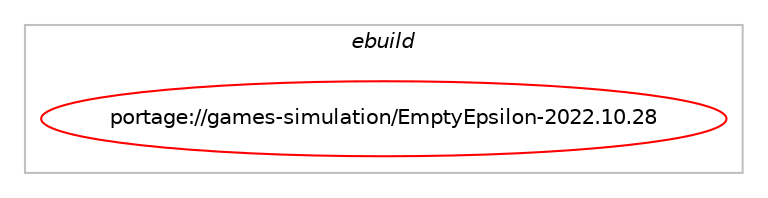 digraph prolog {

# *************
# Graph options
# *************

newrank=true;
concentrate=true;
compound=true;
graph [rankdir=LR,fontname=Helvetica,fontsize=10,ranksep=1.5];#, ranksep=2.5, nodesep=0.2];
edge  [arrowhead=vee];
node  [fontname=Helvetica,fontsize=10];

# **********
# The ebuild
# **********

subgraph cluster_leftcol {
color=gray;
label=<<i>ebuild</i>>;
id [label="portage://games-simulation/EmptyEpsilon-2022.10.28", color=red, width=4, href="../games-simulation/EmptyEpsilon-2022.10.28.svg"];
}

# ****************
# The dependencies
# ****************

subgraph cluster_midcol {
color=gray;
label=<<i>dependencies</i>>;
subgraph cluster_compile {
fillcolor="#eeeeee";
style=filled;
label=<<i>compile</i>>;
# *** BEGIN UNKNOWN DEPENDENCY TYPE (TODO) ***
# id -> equal(package_dependency(portage://games-simulation/EmptyEpsilon-2022.10.28,install,no,dev-cpp,nlohmann_json,none,[,,],[],[]))
# *** END UNKNOWN DEPENDENCY TYPE (TODO) ***

# *** BEGIN UNKNOWN DEPENDENCY TYPE (TODO) ***
# id -> equal(package_dependency(portage://games-simulation/EmptyEpsilon-2022.10.28,install,no,media-libs,freetype,none,[,,],[],[]))
# *** END UNKNOWN DEPENDENCY TYPE (TODO) ***

# *** BEGIN UNKNOWN DEPENDENCY TYPE (TODO) ***
# id -> equal(package_dependency(portage://games-simulation/EmptyEpsilon-2022.10.28,install,no,media-libs,glm,greaterequal,[0.9.9.8,,,0.9.9.8],[],[]))
# *** END UNKNOWN DEPENDENCY TYPE (TODO) ***

# *** BEGIN UNKNOWN DEPENDENCY TYPE (TODO) ***
# id -> equal(package_dependency(portage://games-simulation/EmptyEpsilon-2022.10.28,install,no,media-libs,libsdl2,none,[,,],[],[]))
# *** END UNKNOWN DEPENDENCY TYPE (TODO) ***

}
subgraph cluster_compileandrun {
fillcolor="#eeeeee";
style=filled;
label=<<i>compile and run</i>>;
}
subgraph cluster_run {
fillcolor="#eeeeee";
style=filled;
label=<<i>run</i>>;
# *** BEGIN UNKNOWN DEPENDENCY TYPE (TODO) ***
# id -> equal(package_dependency(portage://games-simulation/EmptyEpsilon-2022.10.28,run,no,dev-cpp,nlohmann_json,none,[,,],[],[]))
# *** END UNKNOWN DEPENDENCY TYPE (TODO) ***

# *** BEGIN UNKNOWN DEPENDENCY TYPE (TODO) ***
# id -> equal(package_dependency(portage://games-simulation/EmptyEpsilon-2022.10.28,run,no,media-libs,freetype,none,[,,],[],[]))
# *** END UNKNOWN DEPENDENCY TYPE (TODO) ***

# *** BEGIN UNKNOWN DEPENDENCY TYPE (TODO) ***
# id -> equal(package_dependency(portage://games-simulation/EmptyEpsilon-2022.10.28,run,no,media-libs,glm,greaterequal,[0.9.9.8,,,0.9.9.8],[],[]))
# *** END UNKNOWN DEPENDENCY TYPE (TODO) ***

# *** BEGIN UNKNOWN DEPENDENCY TYPE (TODO) ***
# id -> equal(package_dependency(portage://games-simulation/EmptyEpsilon-2022.10.28,run,no,media-libs,libsdl2,none,[,,],[],[]))
# *** END UNKNOWN DEPENDENCY TYPE (TODO) ***

}
}

# **************
# The candidates
# **************

subgraph cluster_choices {
rank=same;
color=gray;
label=<<i>candidates</i>>;

}

}
